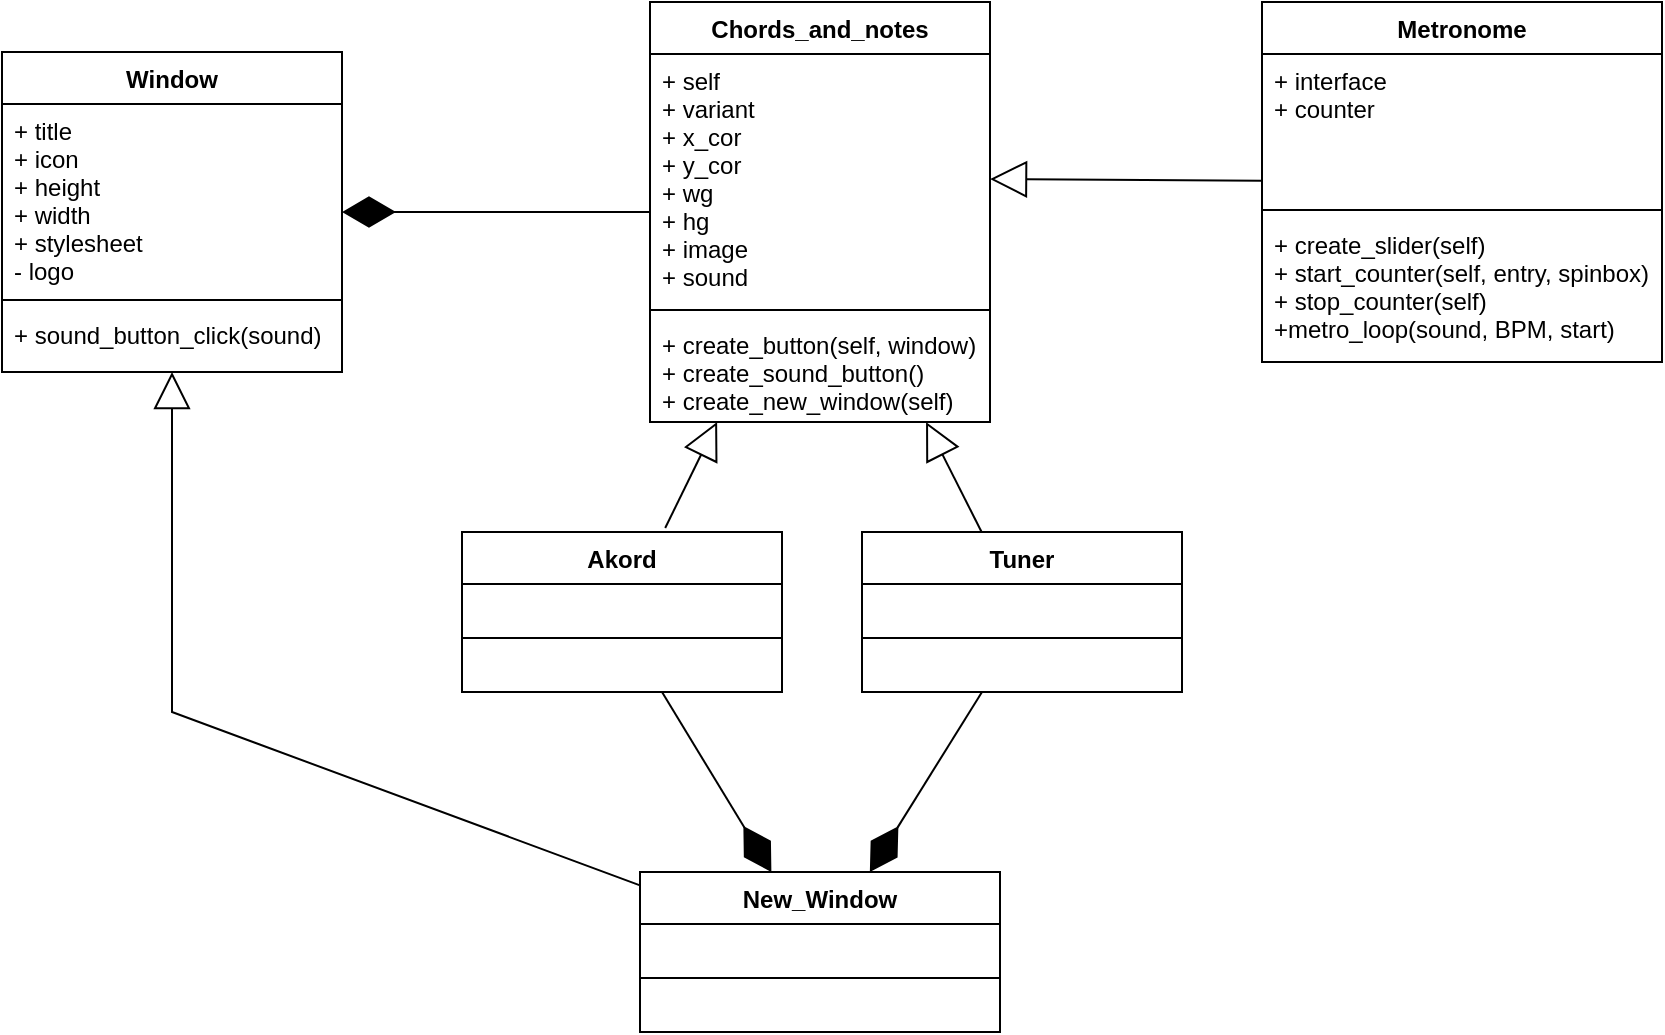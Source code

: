 <mxfile version="20.6.2" type="device"><diagram id="C5RBs43oDa-KdzZeNtuy" name="Page-1"><mxGraphModel dx="953" dy="673" grid="1" gridSize="10" guides="1" tooltips="1" connect="1" arrows="1" fold="1" page="1" pageScale="1" pageWidth="827" pageHeight="1169" math="0" shadow="0"><root><mxCell id="WIyWlLk6GJQsqaUBKTNV-0"/><mxCell id="WIyWlLk6GJQsqaUBKTNV-1" parent="WIyWlLk6GJQsqaUBKTNV-0"/><mxCell id="-OiWRQiw76pH79SXxdCw-0" value="Window" style="swimlane;fontStyle=1;align=center;verticalAlign=top;childLayout=stackLayout;horizontal=1;startSize=26;horizontalStack=0;resizeParent=1;resizeParentMax=0;resizeLast=0;collapsible=1;marginBottom=0;" parent="WIyWlLk6GJQsqaUBKTNV-1" vertex="1"><mxGeometry x="90" y="120" width="170" height="160" as="geometry"/></mxCell><mxCell id="-OiWRQiw76pH79SXxdCw-1" value="+ title&#10;+ icon&#10;+ height&#10;+ width&#10;+ stylesheet&#10;- logo" style="text;strokeColor=none;fillColor=none;align=left;verticalAlign=top;spacingLeft=4;spacingRight=4;overflow=hidden;rotatable=0;points=[[0,0.5],[1,0.5]];portConstraint=eastwest;" parent="-OiWRQiw76pH79SXxdCw-0" vertex="1"><mxGeometry y="26" width="170" height="94" as="geometry"/></mxCell><mxCell id="-OiWRQiw76pH79SXxdCw-2" value="" style="line;strokeWidth=1;fillColor=none;align=left;verticalAlign=middle;spacingTop=-1;spacingLeft=3;spacingRight=3;rotatable=0;labelPosition=right;points=[];portConstraint=eastwest;strokeColor=inherit;" parent="-OiWRQiw76pH79SXxdCw-0" vertex="1"><mxGeometry y="120" width="170" height="8" as="geometry"/></mxCell><mxCell id="-OiWRQiw76pH79SXxdCw-3" value="+ sound_button_click(sound)" style="text;strokeColor=none;fillColor=none;align=left;verticalAlign=top;spacingLeft=4;spacingRight=4;overflow=hidden;rotatable=0;points=[[0,0.5],[1,0.5]];portConstraint=eastwest;" parent="-OiWRQiw76pH79SXxdCw-0" vertex="1"><mxGeometry y="128" width="170" height="32" as="geometry"/></mxCell><mxCell id="-OiWRQiw76pH79SXxdCw-4" value="Akord" style="swimlane;fontStyle=1;align=center;verticalAlign=top;childLayout=stackLayout;horizontal=1;startSize=26;horizontalStack=0;resizeParent=1;resizeParentMax=0;resizeLast=0;collapsible=1;marginBottom=0;" parent="WIyWlLk6GJQsqaUBKTNV-1" vertex="1"><mxGeometry x="320" y="360" width="160" height="80" as="geometry"/></mxCell><mxCell id="-OiWRQiw76pH79SXxdCw-6" value="" style="line;strokeWidth=1;fillColor=none;align=left;verticalAlign=middle;spacingTop=-1;spacingLeft=3;spacingRight=3;rotatable=0;labelPosition=right;points=[];portConstraint=eastwest;strokeColor=inherit;" parent="-OiWRQiw76pH79SXxdCw-4" vertex="1"><mxGeometry y="26" width="160" height="54" as="geometry"/></mxCell><mxCell id="-OiWRQiw76pH79SXxdCw-8" value="Metronome" style="swimlane;fontStyle=1;align=center;verticalAlign=top;childLayout=stackLayout;horizontal=1;startSize=26;horizontalStack=0;resizeParent=1;resizeParentMax=0;resizeLast=0;collapsible=1;marginBottom=0;" parent="WIyWlLk6GJQsqaUBKTNV-1" vertex="1"><mxGeometry x="720" y="95" width="200" height="180" as="geometry"/></mxCell><mxCell id="-OiWRQiw76pH79SXxdCw-9" value="+ interface&#10;+ counter" style="text;strokeColor=none;fillColor=none;align=left;verticalAlign=top;spacingLeft=4;spacingRight=4;overflow=hidden;rotatable=0;points=[[0,0.5],[1,0.5]];portConstraint=eastwest;" parent="-OiWRQiw76pH79SXxdCw-8" vertex="1"><mxGeometry y="26" width="200" height="74" as="geometry"/></mxCell><mxCell id="-OiWRQiw76pH79SXxdCw-10" value="" style="line;strokeWidth=1;fillColor=none;align=left;verticalAlign=middle;spacingTop=-1;spacingLeft=3;spacingRight=3;rotatable=0;labelPosition=right;points=[];portConstraint=eastwest;strokeColor=inherit;" parent="-OiWRQiw76pH79SXxdCw-8" vertex="1"><mxGeometry y="100" width="200" height="8" as="geometry"/></mxCell><mxCell id="-OiWRQiw76pH79SXxdCw-11" value="+ create_slider(self)&#10;+ start_counter(self, entry, spinbox)&#10;+ stop_counter(self)&#10;+metro_loop(sound, BPM, start)" style="text;strokeColor=none;fillColor=none;align=left;verticalAlign=top;spacingLeft=4;spacingRight=4;overflow=hidden;rotatable=0;points=[[0,0.5],[1,0.5]];portConstraint=eastwest;" parent="-OiWRQiw76pH79SXxdCw-8" vertex="1"><mxGeometry y="108" width="200" height="72" as="geometry"/></mxCell><mxCell id="-OiWRQiw76pH79SXxdCw-12" value="Tuner" style="swimlane;fontStyle=1;align=center;verticalAlign=top;childLayout=stackLayout;horizontal=1;startSize=26;horizontalStack=0;resizeParent=1;resizeParentMax=0;resizeLast=0;collapsible=1;marginBottom=0;" parent="WIyWlLk6GJQsqaUBKTNV-1" vertex="1"><mxGeometry x="520" y="360" width="160" height="80" as="geometry"/></mxCell><mxCell id="-OiWRQiw76pH79SXxdCw-14" value="" style="line;strokeWidth=1;fillColor=none;align=left;verticalAlign=middle;spacingTop=-1;spacingLeft=3;spacingRight=3;rotatable=0;labelPosition=right;points=[];portConstraint=eastwest;strokeColor=inherit;" parent="-OiWRQiw76pH79SXxdCw-12" vertex="1"><mxGeometry y="26" width="160" height="54" as="geometry"/></mxCell><mxCell id="-OiWRQiw76pH79SXxdCw-16" value="New_Window" style="swimlane;fontStyle=1;align=center;verticalAlign=top;childLayout=stackLayout;horizontal=1;startSize=26;horizontalStack=0;resizeParent=1;resizeParentMax=0;resizeLast=0;collapsible=1;marginBottom=0;" parent="WIyWlLk6GJQsqaUBKTNV-1" vertex="1"><mxGeometry x="409" y="530" width="180" height="80" as="geometry"/></mxCell><mxCell id="-OiWRQiw76pH79SXxdCw-18" value="" style="line;strokeWidth=1;fillColor=none;align=left;verticalAlign=middle;spacingTop=-1;spacingLeft=3;spacingRight=3;rotatable=0;labelPosition=right;points=[];portConstraint=eastwest;strokeColor=inherit;" parent="-OiWRQiw76pH79SXxdCw-16" vertex="1"><mxGeometry y="26" width="180" height="54" as="geometry"/></mxCell><mxCell id="-OiWRQiw76pH79SXxdCw-24" value="Chords_and_notes" style="swimlane;fontStyle=1;align=center;verticalAlign=top;childLayout=stackLayout;horizontal=1;startSize=26;horizontalStack=0;resizeParent=1;resizeParentMax=0;resizeLast=0;collapsible=1;marginBottom=0;" parent="WIyWlLk6GJQsqaUBKTNV-1" vertex="1"><mxGeometry x="414" y="95" width="170" height="210" as="geometry"/></mxCell><mxCell id="-OiWRQiw76pH79SXxdCw-25" value="+ self&#10;+ variant&#10;+ x_cor&#10;+ y_cor&#10;+ wg&#10;+ hg&#10;+ image&#10;+ sound" style="text;strokeColor=none;fillColor=none;align=left;verticalAlign=top;spacingLeft=4;spacingRight=4;overflow=hidden;rotatable=0;points=[[0,0.5],[1,0.5]];portConstraint=eastwest;" parent="-OiWRQiw76pH79SXxdCw-24" vertex="1"><mxGeometry y="26" width="170" height="124" as="geometry"/></mxCell><mxCell id="-OiWRQiw76pH79SXxdCw-26" value="" style="line;strokeWidth=1;fillColor=none;align=left;verticalAlign=middle;spacingTop=-1;spacingLeft=3;spacingRight=3;rotatable=0;labelPosition=right;points=[];portConstraint=eastwest;strokeColor=inherit;" parent="-OiWRQiw76pH79SXxdCw-24" vertex="1"><mxGeometry y="150" width="170" height="8" as="geometry"/></mxCell><mxCell id="-OiWRQiw76pH79SXxdCw-27" value="+ create_button(self, window)&#10;+ create_sound_button()&#10;+ create_new_window(self)" style="text;strokeColor=none;fillColor=none;align=left;verticalAlign=top;spacingLeft=4;spacingRight=4;overflow=hidden;rotatable=0;points=[[0,0.5],[1,0.5]];portConstraint=eastwest;" parent="-OiWRQiw76pH79SXxdCw-24" vertex="1"><mxGeometry y="158" width="170" height="52" as="geometry"/></mxCell><mxCell id="-OiWRQiw76pH79SXxdCw-30" value="" style="endArrow=block;endSize=16;endFill=0;html=1;rounded=0;" parent="WIyWlLk6GJQsqaUBKTNV-1" source="-OiWRQiw76pH79SXxdCw-12" target="-OiWRQiw76pH79SXxdCw-24" edge="1"><mxGeometry width="160" relative="1" as="geometry"><mxPoint x="650" y="720" as="sourcePoint"/><mxPoint x="810" y="720" as="targetPoint"/></mxGeometry></mxCell><mxCell id="-OiWRQiw76pH79SXxdCw-31" value="" style="endArrow=block;endSize=16;endFill=0;html=1;rounded=0;exitX=0.635;exitY=-0.025;exitDx=0;exitDy=0;exitPerimeter=0;" parent="WIyWlLk6GJQsqaUBKTNV-1" source="-OiWRQiw76pH79SXxdCw-4" target="-OiWRQiw76pH79SXxdCw-24" edge="1"><mxGeometry width="160" relative="1" as="geometry"><mxPoint x="460" y="730" as="sourcePoint"/><mxPoint x="660" y="700" as="targetPoint"/></mxGeometry></mxCell><mxCell id="-OiWRQiw76pH79SXxdCw-33" value="" style="endArrow=block;endSize=16;endFill=0;html=1;rounded=0;" parent="WIyWlLk6GJQsqaUBKTNV-1" source="-OiWRQiw76pH79SXxdCw-8" target="-OiWRQiw76pH79SXxdCw-25" edge="1"><mxGeometry width="160" relative="1" as="geometry"><mxPoint x="360" y="350" as="sourcePoint"/><mxPoint x="630" y="160" as="targetPoint"/></mxGeometry></mxCell><mxCell id="-OiWRQiw76pH79SXxdCw-34" value="" style="endArrow=block;endSize=16;endFill=0;html=1;rounded=0;" parent="WIyWlLk6GJQsqaUBKTNV-1" source="-OiWRQiw76pH79SXxdCw-16" target="-OiWRQiw76pH79SXxdCw-0" edge="1"><mxGeometry width="160" relative="1" as="geometry"><mxPoint x="480" y="350" as="sourcePoint"/><mxPoint x="640" y="350" as="targetPoint"/><Array as="points"><mxPoint x="175" y="450"/></Array></mxGeometry></mxCell><mxCell id="-OiWRQiw76pH79SXxdCw-35" value="" style="endArrow=diamondThin;endFill=1;endSize=24;html=1;rounded=0;" parent="WIyWlLk6GJQsqaUBKTNV-1" source="-OiWRQiw76pH79SXxdCw-24" target="-OiWRQiw76pH79SXxdCw-0" edge="1"><mxGeometry width="160" relative="1" as="geometry"><mxPoint x="240" y="192.5" as="sourcePoint"/><mxPoint x="350" y="140" as="targetPoint"/></mxGeometry></mxCell><mxCell id="-OiWRQiw76pH79SXxdCw-36" value="" style="endArrow=diamondThin;endFill=1;endSize=24;html=1;rounded=0;" parent="WIyWlLk6GJQsqaUBKTNV-1" target="-OiWRQiw76pH79SXxdCw-16" edge="1"><mxGeometry width="160" relative="1" as="geometry"><mxPoint x="420" y="440" as="sourcePoint"/><mxPoint x="640" y="350" as="targetPoint"/></mxGeometry></mxCell><mxCell id="-OiWRQiw76pH79SXxdCw-37" value="" style="endArrow=diamondThin;endFill=1;endSize=24;html=1;rounded=0;" parent="WIyWlLk6GJQsqaUBKTNV-1" target="-OiWRQiw76pH79SXxdCw-16" edge="1"><mxGeometry width="160" relative="1" as="geometry"><mxPoint x="580" y="440" as="sourcePoint"/><mxPoint x="640" y="350" as="targetPoint"/></mxGeometry></mxCell></root></mxGraphModel></diagram></mxfile>
